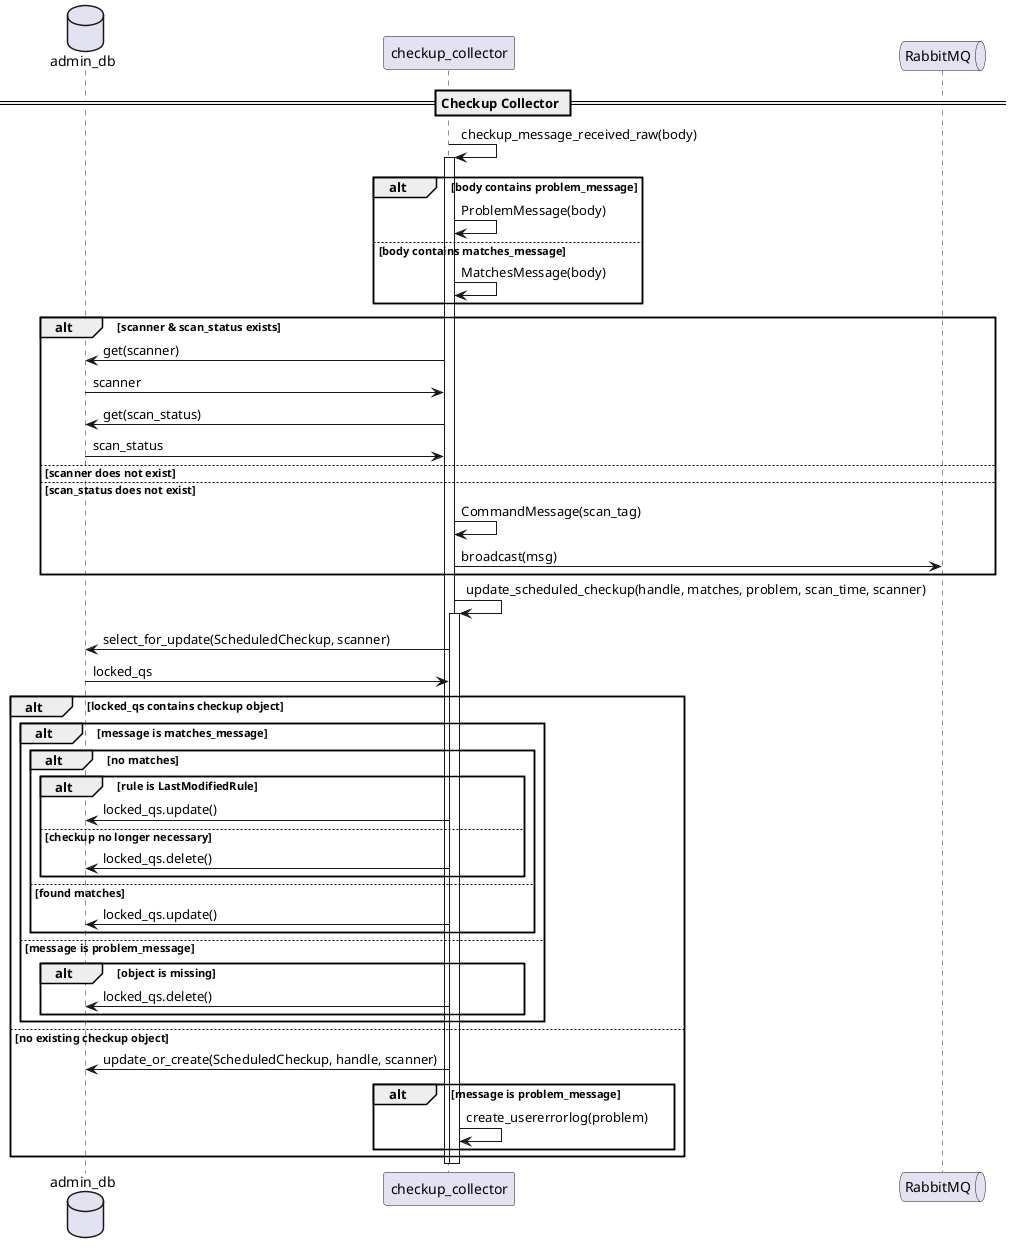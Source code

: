 @startuml
database admin_db
participant checkup_collector as cc
queue RabbitMQ as mq


== Checkup Collector ==

cc -> cc : checkup_message_received_raw(body)
activate cc
        alt body contains problem_message
               cc -> cc : ProblemMessage(body) 
        else body contains matches_message
               cc -> cc : MatchesMessage(body) 
        end

        alt scanner & scan_status exists
                cc -> admin_db : get(scanner)
                admin_db -> cc : scanner
                cc -> admin_db : get(scan_status)
                admin_db -> cc : scan_status
        else scanner does not exist
        else scan_status does not exist
                cc -> cc : CommandMessage(scan_tag)
                cc -> mq : broadcast(msg)
        end

        cc -> cc : update_scheduled_checkup(handle, matches, problem, scan_time, scanner)
        activate cc
                cc -> admin_db : select_for_update(ScheduledCheckup, scanner)
                admin_db -> cc : locked_qs

                alt locked_qs contains checkup object
                        alt message is matches_message
                                alt no matches
                                        alt rule is LastModifiedRule
                                                cc -> admin_db : locked_qs.update()
                                        else checkup no longer necessary
                                                cc -> admin_db : locked_qs.delete()
                                        end
                                else found matches
                                        cc -> admin_db : locked_qs.update()
                                end
                        else message is problem_message
                                alt object is missing
                                        cc -> admin_db : locked_qs.delete()
                                end
                        end
                else no existing checkup object
                        cc -> admin_db : update_or_create(ScheduledCheckup, handle, scanner)
                        alt message is problem_message
                                cc -> cc : create_usererrorlog(problem)
                        end
                end
        deactivate cc
deactivate cc

@enduml
